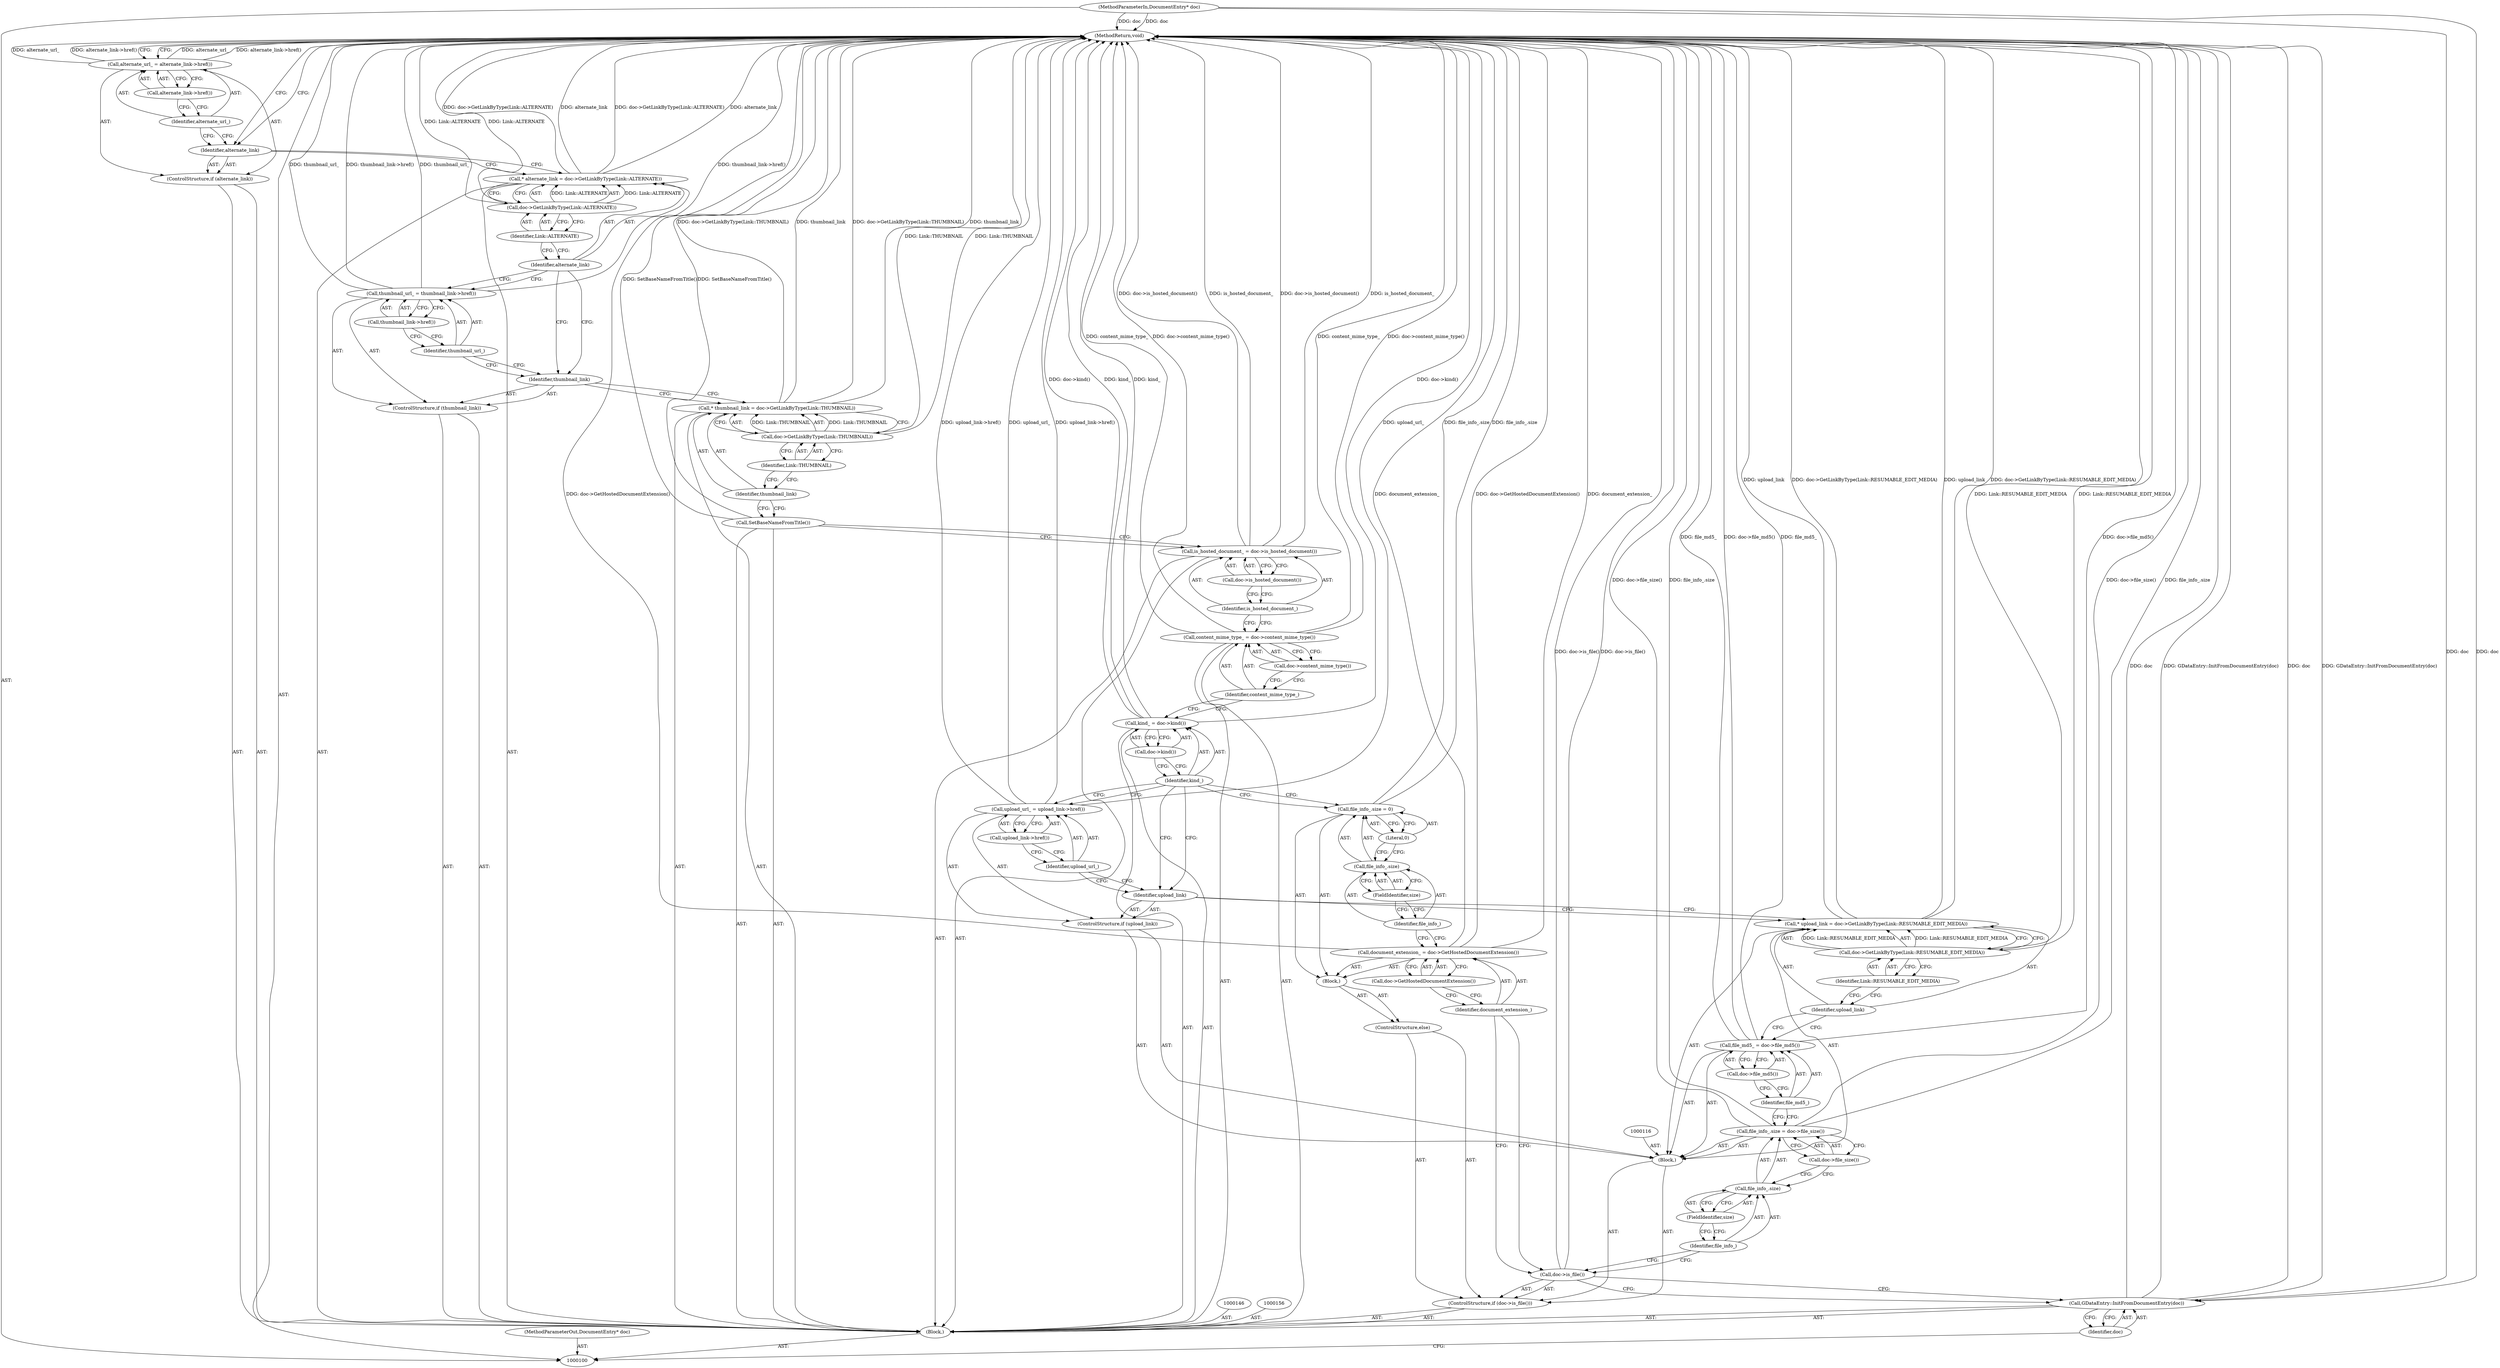 digraph "0_Chrome_dd3b6fe574edad231c01c78e4647a74c38dc4178_5" {
"1000121" [label="(ControlStructure,if (upload_link))"];
"1000122" [label="(Identifier,upload_link)"];
"1000125" [label="(Call,upload_link->href())"];
"1000123" [label="(Call,upload_url_ = upload_link->href())"];
"1000124" [label="(Identifier,upload_url_)"];
"1000127" [label="(Block,)"];
"1000126" [label="(ControlStructure,else)"];
"1000130" [label="(Call,doc->GetHostedDocumentExtension())"];
"1000128" [label="(Call,document_extension_ = doc->GetHostedDocumentExtension())"];
"1000129" [label="(Identifier,document_extension_)"];
"1000134" [label="(FieldIdentifier,size)"];
"1000135" [label="(Literal,0)"];
"1000131" [label="(Call,file_info_.size = 0)"];
"1000132" [label="(Call,file_info_.size)"];
"1000133" [label="(Identifier,file_info_)"];
"1000138" [label="(Call,doc->kind())"];
"1000136" [label="(Call,kind_ = doc->kind())"];
"1000137" [label="(Identifier,kind_)"];
"1000139" [label="(Call,content_mime_type_ = doc->content_mime_type())"];
"1000140" [label="(Identifier,content_mime_type_)"];
"1000141" [label="(Call,doc->content_mime_type())"];
"1000142" [label="(Call,is_hosted_document_ = doc->is_hosted_document())"];
"1000143" [label="(Identifier,is_hosted_document_)"];
"1000144" [label="(Call,doc->is_hosted_document())"];
"1000145" [label="(Call,SetBaseNameFromTitle())"];
"1000166" [label="(MethodReturn,void)"];
"1000101" [label="(MethodParameterIn,DocumentEntry* doc)"];
"1000224" [label="(MethodParameterOut,DocumentEntry* doc)"];
"1000102" [label="(Block,)"];
"1000147" [label="(Call,* thumbnail_link = doc->GetLinkByType(Link::THUMBNAIL))"];
"1000148" [label="(Identifier,thumbnail_link)"];
"1000149" [label="(Call,doc->GetLinkByType(Link::THUMBNAIL))"];
"1000150" [label="(Identifier,Link::THUMBNAIL)"];
"1000151" [label="(ControlStructure,if (thumbnail_link))"];
"1000152" [label="(Identifier,thumbnail_link)"];
"1000155" [label="(Call,thumbnail_link->href())"];
"1000153" [label="(Call,thumbnail_url_ = thumbnail_link->href())"];
"1000154" [label="(Identifier,thumbnail_url_)"];
"1000157" [label="(Call,* alternate_link = doc->GetLinkByType(Link::ALTERNATE))"];
"1000158" [label="(Identifier,alternate_link)"];
"1000159" [label="(Call,doc->GetLinkByType(Link::ALTERNATE))"];
"1000160" [label="(Identifier,Link::ALTERNATE)"];
"1000161" [label="(ControlStructure,if (alternate_link))"];
"1000162" [label="(Identifier,alternate_link)"];
"1000165" [label="(Call,alternate_link->href())"];
"1000163" [label="(Call,alternate_url_ = alternate_link->href())"];
"1000164" [label="(Identifier,alternate_url_)"];
"1000103" [label="(Call,GDataEntry::InitFromDocumentEntry(doc))"];
"1000104" [label="(Identifier,doc)"];
"1000105" [label="(ControlStructure,if (doc->is_file()))"];
"1000106" [label="(Call,doc->is_file())"];
"1000111" [label="(FieldIdentifier,size)"];
"1000112" [label="(Call,doc->file_size())"];
"1000108" [label="(Call,file_info_.size = doc->file_size())"];
"1000109" [label="(Call,file_info_.size)"];
"1000110" [label="(Identifier,file_info_)"];
"1000115" [label="(Call,doc->file_md5())"];
"1000113" [label="(Call,file_md5_ = doc->file_md5())"];
"1000114" [label="(Identifier,file_md5_)"];
"1000117" [label="(Call,* upload_link = doc->GetLinkByType(Link::RESUMABLE_EDIT_MEDIA))"];
"1000118" [label="(Identifier,upload_link)"];
"1000119" [label="(Call,doc->GetLinkByType(Link::RESUMABLE_EDIT_MEDIA))"];
"1000107" [label="(Block,)"];
"1000120" [label="(Identifier,Link::RESUMABLE_EDIT_MEDIA)"];
"1000121" -> "1000107"  [label="AST: "];
"1000122" -> "1000121"  [label="AST: "];
"1000123" -> "1000121"  [label="AST: "];
"1000122" -> "1000121"  [label="AST: "];
"1000122" -> "1000117"  [label="CFG: "];
"1000124" -> "1000122"  [label="CFG: "];
"1000137" -> "1000122"  [label="CFG: "];
"1000125" -> "1000123"  [label="AST: "];
"1000125" -> "1000124"  [label="CFG: "];
"1000123" -> "1000125"  [label="CFG: "];
"1000123" -> "1000121"  [label="AST: "];
"1000123" -> "1000125"  [label="CFG: "];
"1000124" -> "1000123"  [label="AST: "];
"1000125" -> "1000123"  [label="AST: "];
"1000137" -> "1000123"  [label="CFG: "];
"1000123" -> "1000166"  [label="DDG: upload_link->href()"];
"1000123" -> "1000166"  [label="DDG: upload_url_"];
"1000124" -> "1000123"  [label="AST: "];
"1000124" -> "1000122"  [label="CFG: "];
"1000125" -> "1000124"  [label="CFG: "];
"1000127" -> "1000126"  [label="AST: "];
"1000128" -> "1000127"  [label="AST: "];
"1000131" -> "1000127"  [label="AST: "];
"1000126" -> "1000105"  [label="AST: "];
"1000127" -> "1000126"  [label="AST: "];
"1000130" -> "1000128"  [label="AST: "];
"1000130" -> "1000129"  [label="CFG: "];
"1000128" -> "1000130"  [label="CFG: "];
"1000128" -> "1000127"  [label="AST: "];
"1000128" -> "1000130"  [label="CFG: "];
"1000129" -> "1000128"  [label="AST: "];
"1000130" -> "1000128"  [label="AST: "];
"1000133" -> "1000128"  [label="CFG: "];
"1000128" -> "1000166"  [label="DDG: doc->GetHostedDocumentExtension()"];
"1000128" -> "1000166"  [label="DDG: document_extension_"];
"1000129" -> "1000128"  [label="AST: "];
"1000129" -> "1000106"  [label="CFG: "];
"1000130" -> "1000129"  [label="CFG: "];
"1000134" -> "1000132"  [label="AST: "];
"1000134" -> "1000133"  [label="CFG: "];
"1000132" -> "1000134"  [label="CFG: "];
"1000135" -> "1000131"  [label="AST: "];
"1000135" -> "1000132"  [label="CFG: "];
"1000131" -> "1000135"  [label="CFG: "];
"1000131" -> "1000127"  [label="AST: "];
"1000131" -> "1000135"  [label="CFG: "];
"1000132" -> "1000131"  [label="AST: "];
"1000135" -> "1000131"  [label="AST: "];
"1000137" -> "1000131"  [label="CFG: "];
"1000131" -> "1000166"  [label="DDG: file_info_.size"];
"1000132" -> "1000131"  [label="AST: "];
"1000132" -> "1000134"  [label="CFG: "];
"1000133" -> "1000132"  [label="AST: "];
"1000134" -> "1000132"  [label="AST: "];
"1000135" -> "1000132"  [label="CFG: "];
"1000133" -> "1000132"  [label="AST: "];
"1000133" -> "1000128"  [label="CFG: "];
"1000134" -> "1000133"  [label="CFG: "];
"1000138" -> "1000136"  [label="AST: "];
"1000138" -> "1000137"  [label="CFG: "];
"1000136" -> "1000138"  [label="CFG: "];
"1000136" -> "1000102"  [label="AST: "];
"1000136" -> "1000138"  [label="CFG: "];
"1000137" -> "1000136"  [label="AST: "];
"1000138" -> "1000136"  [label="AST: "];
"1000140" -> "1000136"  [label="CFG: "];
"1000136" -> "1000166"  [label="DDG: doc->kind()"];
"1000136" -> "1000166"  [label="DDG: kind_"];
"1000137" -> "1000136"  [label="AST: "];
"1000137" -> "1000123"  [label="CFG: "];
"1000137" -> "1000122"  [label="CFG: "];
"1000137" -> "1000131"  [label="CFG: "];
"1000138" -> "1000137"  [label="CFG: "];
"1000139" -> "1000102"  [label="AST: "];
"1000139" -> "1000141"  [label="CFG: "];
"1000140" -> "1000139"  [label="AST: "];
"1000141" -> "1000139"  [label="AST: "];
"1000143" -> "1000139"  [label="CFG: "];
"1000139" -> "1000166"  [label="DDG: content_mime_type_"];
"1000139" -> "1000166"  [label="DDG: doc->content_mime_type()"];
"1000140" -> "1000139"  [label="AST: "];
"1000140" -> "1000136"  [label="CFG: "];
"1000141" -> "1000140"  [label="CFG: "];
"1000141" -> "1000139"  [label="AST: "];
"1000141" -> "1000140"  [label="CFG: "];
"1000139" -> "1000141"  [label="CFG: "];
"1000142" -> "1000102"  [label="AST: "];
"1000142" -> "1000144"  [label="CFG: "];
"1000143" -> "1000142"  [label="AST: "];
"1000144" -> "1000142"  [label="AST: "];
"1000145" -> "1000142"  [label="CFG: "];
"1000142" -> "1000166"  [label="DDG: doc->is_hosted_document()"];
"1000142" -> "1000166"  [label="DDG: is_hosted_document_"];
"1000143" -> "1000142"  [label="AST: "];
"1000143" -> "1000139"  [label="CFG: "];
"1000144" -> "1000143"  [label="CFG: "];
"1000144" -> "1000142"  [label="AST: "];
"1000144" -> "1000143"  [label="CFG: "];
"1000142" -> "1000144"  [label="CFG: "];
"1000145" -> "1000102"  [label="AST: "];
"1000145" -> "1000142"  [label="CFG: "];
"1000148" -> "1000145"  [label="CFG: "];
"1000145" -> "1000166"  [label="DDG: SetBaseNameFromTitle()"];
"1000166" -> "1000100"  [label="AST: "];
"1000166" -> "1000163"  [label="CFG: "];
"1000166" -> "1000162"  [label="CFG: "];
"1000123" -> "1000166"  [label="DDG: upload_link->href()"];
"1000123" -> "1000166"  [label="DDG: upload_url_"];
"1000103" -> "1000166"  [label="DDG: doc"];
"1000103" -> "1000166"  [label="DDG: GDataEntry::InitFromDocumentEntry(doc)"];
"1000139" -> "1000166"  [label="DDG: content_mime_type_"];
"1000139" -> "1000166"  [label="DDG: doc->content_mime_type()"];
"1000113" -> "1000166"  [label="DDG: doc->file_md5()"];
"1000113" -> "1000166"  [label="DDG: file_md5_"];
"1000117" -> "1000166"  [label="DDG: upload_link"];
"1000117" -> "1000166"  [label="DDG: doc->GetLinkByType(Link::RESUMABLE_EDIT_MEDIA)"];
"1000108" -> "1000166"  [label="DDG: doc->file_size()"];
"1000108" -> "1000166"  [label="DDG: file_info_.size"];
"1000153" -> "1000166"  [label="DDG: thumbnail_url_"];
"1000153" -> "1000166"  [label="DDG: thumbnail_link->href()"];
"1000149" -> "1000166"  [label="DDG: Link::THUMBNAIL"];
"1000157" -> "1000166"  [label="DDG: doc->GetLinkByType(Link::ALTERNATE)"];
"1000157" -> "1000166"  [label="DDG: alternate_link"];
"1000128" -> "1000166"  [label="DDG: doc->GetHostedDocumentExtension()"];
"1000128" -> "1000166"  [label="DDG: document_extension_"];
"1000163" -> "1000166"  [label="DDG: alternate_url_"];
"1000163" -> "1000166"  [label="DDG: alternate_link->href()"];
"1000159" -> "1000166"  [label="DDG: Link::ALTERNATE"];
"1000131" -> "1000166"  [label="DDG: file_info_.size"];
"1000142" -> "1000166"  [label="DDG: doc->is_hosted_document()"];
"1000142" -> "1000166"  [label="DDG: is_hosted_document_"];
"1000147" -> "1000166"  [label="DDG: doc->GetLinkByType(Link::THUMBNAIL)"];
"1000147" -> "1000166"  [label="DDG: thumbnail_link"];
"1000101" -> "1000166"  [label="DDG: doc"];
"1000119" -> "1000166"  [label="DDG: Link::RESUMABLE_EDIT_MEDIA"];
"1000145" -> "1000166"  [label="DDG: SetBaseNameFromTitle()"];
"1000136" -> "1000166"  [label="DDG: doc->kind()"];
"1000136" -> "1000166"  [label="DDG: kind_"];
"1000106" -> "1000166"  [label="DDG: doc->is_file()"];
"1000101" -> "1000100"  [label="AST: "];
"1000101" -> "1000166"  [label="DDG: doc"];
"1000101" -> "1000103"  [label="DDG: doc"];
"1000224" -> "1000100"  [label="AST: "];
"1000102" -> "1000100"  [label="AST: "];
"1000103" -> "1000102"  [label="AST: "];
"1000105" -> "1000102"  [label="AST: "];
"1000136" -> "1000102"  [label="AST: "];
"1000139" -> "1000102"  [label="AST: "];
"1000142" -> "1000102"  [label="AST: "];
"1000145" -> "1000102"  [label="AST: "];
"1000146" -> "1000102"  [label="AST: "];
"1000147" -> "1000102"  [label="AST: "];
"1000151" -> "1000102"  [label="AST: "];
"1000156" -> "1000102"  [label="AST: "];
"1000157" -> "1000102"  [label="AST: "];
"1000161" -> "1000102"  [label="AST: "];
"1000147" -> "1000102"  [label="AST: "];
"1000147" -> "1000149"  [label="CFG: "];
"1000148" -> "1000147"  [label="AST: "];
"1000149" -> "1000147"  [label="AST: "];
"1000152" -> "1000147"  [label="CFG: "];
"1000147" -> "1000166"  [label="DDG: doc->GetLinkByType(Link::THUMBNAIL)"];
"1000147" -> "1000166"  [label="DDG: thumbnail_link"];
"1000149" -> "1000147"  [label="DDG: Link::THUMBNAIL"];
"1000148" -> "1000147"  [label="AST: "];
"1000148" -> "1000145"  [label="CFG: "];
"1000150" -> "1000148"  [label="CFG: "];
"1000149" -> "1000147"  [label="AST: "];
"1000149" -> "1000150"  [label="CFG: "];
"1000150" -> "1000149"  [label="AST: "];
"1000147" -> "1000149"  [label="CFG: "];
"1000149" -> "1000166"  [label="DDG: Link::THUMBNAIL"];
"1000149" -> "1000147"  [label="DDG: Link::THUMBNAIL"];
"1000150" -> "1000149"  [label="AST: "];
"1000150" -> "1000148"  [label="CFG: "];
"1000149" -> "1000150"  [label="CFG: "];
"1000151" -> "1000102"  [label="AST: "];
"1000152" -> "1000151"  [label="AST: "];
"1000153" -> "1000151"  [label="AST: "];
"1000152" -> "1000151"  [label="AST: "];
"1000152" -> "1000147"  [label="CFG: "];
"1000154" -> "1000152"  [label="CFG: "];
"1000158" -> "1000152"  [label="CFG: "];
"1000155" -> "1000153"  [label="AST: "];
"1000155" -> "1000154"  [label="CFG: "];
"1000153" -> "1000155"  [label="CFG: "];
"1000153" -> "1000151"  [label="AST: "];
"1000153" -> "1000155"  [label="CFG: "];
"1000154" -> "1000153"  [label="AST: "];
"1000155" -> "1000153"  [label="AST: "];
"1000158" -> "1000153"  [label="CFG: "];
"1000153" -> "1000166"  [label="DDG: thumbnail_url_"];
"1000153" -> "1000166"  [label="DDG: thumbnail_link->href()"];
"1000154" -> "1000153"  [label="AST: "];
"1000154" -> "1000152"  [label="CFG: "];
"1000155" -> "1000154"  [label="CFG: "];
"1000157" -> "1000102"  [label="AST: "];
"1000157" -> "1000159"  [label="CFG: "];
"1000158" -> "1000157"  [label="AST: "];
"1000159" -> "1000157"  [label="AST: "];
"1000162" -> "1000157"  [label="CFG: "];
"1000157" -> "1000166"  [label="DDG: doc->GetLinkByType(Link::ALTERNATE)"];
"1000157" -> "1000166"  [label="DDG: alternate_link"];
"1000159" -> "1000157"  [label="DDG: Link::ALTERNATE"];
"1000158" -> "1000157"  [label="AST: "];
"1000158" -> "1000153"  [label="CFG: "];
"1000158" -> "1000152"  [label="CFG: "];
"1000160" -> "1000158"  [label="CFG: "];
"1000159" -> "1000157"  [label="AST: "];
"1000159" -> "1000160"  [label="CFG: "];
"1000160" -> "1000159"  [label="AST: "];
"1000157" -> "1000159"  [label="CFG: "];
"1000159" -> "1000166"  [label="DDG: Link::ALTERNATE"];
"1000159" -> "1000157"  [label="DDG: Link::ALTERNATE"];
"1000160" -> "1000159"  [label="AST: "];
"1000160" -> "1000158"  [label="CFG: "];
"1000159" -> "1000160"  [label="CFG: "];
"1000161" -> "1000102"  [label="AST: "];
"1000162" -> "1000161"  [label="AST: "];
"1000163" -> "1000161"  [label="AST: "];
"1000162" -> "1000161"  [label="AST: "];
"1000162" -> "1000157"  [label="CFG: "];
"1000164" -> "1000162"  [label="CFG: "];
"1000166" -> "1000162"  [label="CFG: "];
"1000165" -> "1000163"  [label="AST: "];
"1000165" -> "1000164"  [label="CFG: "];
"1000163" -> "1000165"  [label="CFG: "];
"1000163" -> "1000161"  [label="AST: "];
"1000163" -> "1000165"  [label="CFG: "];
"1000164" -> "1000163"  [label="AST: "];
"1000165" -> "1000163"  [label="AST: "];
"1000166" -> "1000163"  [label="CFG: "];
"1000163" -> "1000166"  [label="DDG: alternate_url_"];
"1000163" -> "1000166"  [label="DDG: alternate_link->href()"];
"1000164" -> "1000163"  [label="AST: "];
"1000164" -> "1000162"  [label="CFG: "];
"1000165" -> "1000164"  [label="CFG: "];
"1000103" -> "1000102"  [label="AST: "];
"1000103" -> "1000104"  [label="CFG: "];
"1000104" -> "1000103"  [label="AST: "];
"1000106" -> "1000103"  [label="CFG: "];
"1000103" -> "1000166"  [label="DDG: doc"];
"1000103" -> "1000166"  [label="DDG: GDataEntry::InitFromDocumentEntry(doc)"];
"1000101" -> "1000103"  [label="DDG: doc"];
"1000104" -> "1000103"  [label="AST: "];
"1000104" -> "1000100"  [label="CFG: "];
"1000103" -> "1000104"  [label="CFG: "];
"1000105" -> "1000102"  [label="AST: "];
"1000106" -> "1000105"  [label="AST: "];
"1000107" -> "1000105"  [label="AST: "];
"1000126" -> "1000105"  [label="AST: "];
"1000106" -> "1000105"  [label="AST: "];
"1000106" -> "1000103"  [label="CFG: "];
"1000110" -> "1000106"  [label="CFG: "];
"1000129" -> "1000106"  [label="CFG: "];
"1000106" -> "1000166"  [label="DDG: doc->is_file()"];
"1000111" -> "1000109"  [label="AST: "];
"1000111" -> "1000110"  [label="CFG: "];
"1000109" -> "1000111"  [label="CFG: "];
"1000112" -> "1000108"  [label="AST: "];
"1000112" -> "1000109"  [label="CFG: "];
"1000108" -> "1000112"  [label="CFG: "];
"1000108" -> "1000107"  [label="AST: "];
"1000108" -> "1000112"  [label="CFG: "];
"1000109" -> "1000108"  [label="AST: "];
"1000112" -> "1000108"  [label="AST: "];
"1000114" -> "1000108"  [label="CFG: "];
"1000108" -> "1000166"  [label="DDG: doc->file_size()"];
"1000108" -> "1000166"  [label="DDG: file_info_.size"];
"1000109" -> "1000108"  [label="AST: "];
"1000109" -> "1000111"  [label="CFG: "];
"1000110" -> "1000109"  [label="AST: "];
"1000111" -> "1000109"  [label="AST: "];
"1000112" -> "1000109"  [label="CFG: "];
"1000110" -> "1000109"  [label="AST: "];
"1000110" -> "1000106"  [label="CFG: "];
"1000111" -> "1000110"  [label="CFG: "];
"1000115" -> "1000113"  [label="AST: "];
"1000115" -> "1000114"  [label="CFG: "];
"1000113" -> "1000115"  [label="CFG: "];
"1000113" -> "1000107"  [label="AST: "];
"1000113" -> "1000115"  [label="CFG: "];
"1000114" -> "1000113"  [label="AST: "];
"1000115" -> "1000113"  [label="AST: "];
"1000118" -> "1000113"  [label="CFG: "];
"1000113" -> "1000166"  [label="DDG: doc->file_md5()"];
"1000113" -> "1000166"  [label="DDG: file_md5_"];
"1000114" -> "1000113"  [label="AST: "];
"1000114" -> "1000108"  [label="CFG: "];
"1000115" -> "1000114"  [label="CFG: "];
"1000117" -> "1000107"  [label="AST: "];
"1000117" -> "1000119"  [label="CFG: "];
"1000118" -> "1000117"  [label="AST: "];
"1000119" -> "1000117"  [label="AST: "];
"1000122" -> "1000117"  [label="CFG: "];
"1000117" -> "1000166"  [label="DDG: upload_link"];
"1000117" -> "1000166"  [label="DDG: doc->GetLinkByType(Link::RESUMABLE_EDIT_MEDIA)"];
"1000119" -> "1000117"  [label="DDG: Link::RESUMABLE_EDIT_MEDIA"];
"1000118" -> "1000117"  [label="AST: "];
"1000118" -> "1000113"  [label="CFG: "];
"1000120" -> "1000118"  [label="CFG: "];
"1000119" -> "1000117"  [label="AST: "];
"1000119" -> "1000120"  [label="CFG: "];
"1000120" -> "1000119"  [label="AST: "];
"1000117" -> "1000119"  [label="CFG: "];
"1000119" -> "1000166"  [label="DDG: Link::RESUMABLE_EDIT_MEDIA"];
"1000119" -> "1000117"  [label="DDG: Link::RESUMABLE_EDIT_MEDIA"];
"1000107" -> "1000105"  [label="AST: "];
"1000108" -> "1000107"  [label="AST: "];
"1000113" -> "1000107"  [label="AST: "];
"1000116" -> "1000107"  [label="AST: "];
"1000117" -> "1000107"  [label="AST: "];
"1000121" -> "1000107"  [label="AST: "];
"1000120" -> "1000119"  [label="AST: "];
"1000120" -> "1000118"  [label="CFG: "];
"1000119" -> "1000120"  [label="CFG: "];
}
